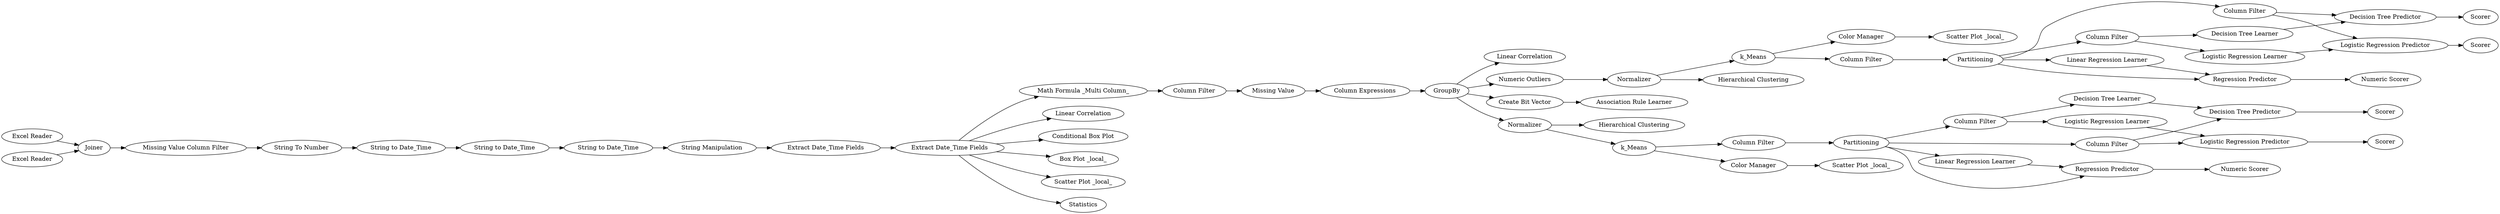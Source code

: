 digraph {
	"-3966881707359386927_53" [label="Linear Correlation"]
	"-3966881707359386927_5" [label=Joiner]
	"-3966881707359386927_8" [label="String to Date_Time"]
	"-3966881707359386927_16" [label=k_Means]
	"-3966881707359386927_36" [label="Numeric Outliers"]
	"-3966881707359386927_69" [label="Decision Tree Learner"]
	"-3966881707359386927_9" [label="String to Date_Time"]
	"-3966881707359386927_60" [label="Decision Tree Learner"]
	"-3966881707359386927_26" [label="Linear Correlation"]
	"-3966881707359386927_75" [label="Logistic Regression Predictor"]
	"-3966881707359386927_73" [label="Logistic Regression Learner"]
	"-3966881707359386927_7" [label="Missing Value Column Filter"]
	"-3966881707359386927_68" [label=Scorer]
	"-3966881707359386927_14" [label="String Manipulation"]
	"-3966881707359386927_12" [label="Extract Date_Time Fields"]
	"-3966881707359386927_44" [label="Scatter Plot _local_"]
	"-3966881707359386927_51" [label="Regression Predictor"]
	"-3966881707359386927_25" [label="Conditional Box Plot"]
	"-3966881707359386927_32" [label="Missing Value"]
	"-3966881707359386927_62" [label="Column Filter"]
	"-3966881707359386927_1" [label="Excel Reader"]
	"-3966881707359386927_40" [label="Color Manager"]
	"-3966881707359386927_29" [label=GroupBy]
	"-3966881707359386927_15" [label="Hierarchical Clustering"]
	"-3966881707359386927_57" [label="Numeric Scorer"]
	"-3966881707359386927_67" [label="Column Filter"]
	"-3966881707359386927_66" [label="Decision Tree Predictor"]
	"-3966881707359386927_50" [label="Linear Regression Learner"]
	"-3966881707359386927_74" [label=Scorer]
	"-3966881707359386927_52" [label="Numeric Scorer"]
	"-3966881707359386927_46" [label="Association Rule Learner"]
	"-3966881707359386927_56" [label="Regression Predictor"]
	"-3966881707359386927_2" [label="String To Number"]
	"-3966881707359386927_11" [label="Extract Date_Time Fields"]
	"-3966881707359386927_45" [label="Hierarchical Clustering"]
	"-3966881707359386927_22" [label="Box Plot _local_"]
	"-3966881707359386927_24" [label="Scatter Plot _local_"]
	"-3966881707359386927_38" [label=Normalizer]
	"-3966881707359386927_43" [label=k_Means]
	"-3966881707359386927_27" [label="Column Filter"]
	"-3966881707359386927_72" [label=Scorer]
	"-3966881707359386927_71" [label="Logistic Regression Predictor"]
	"-3966881707359386927_64" [label=Scorer]
	"-3966881707359386927_34" [label="Column Expressions"]
	"-3966881707359386927_55" [label="Column Filter"]
	"-3966881707359386927_54" [label="Column Filter"]
	"-3966881707359386927_59" [label="Linear Regression Learner"]
	"-3966881707359386927_42" [label="Color Manager"]
	"-3966881707359386927_58" [label=Partitioning]
	"-3966881707359386927_4" [label="Excel Reader"]
	"-3966881707359386927_28" [label="Math Formula _Multi Column_"]
	"-3966881707359386927_65" [label="Column Filter"]
	"-3966881707359386927_61" [label="Column Filter"]
	"-3966881707359386927_70" [label="Logistic Regression Learner"]
	"-3966881707359386927_39" [label="Scatter Plot _local_"]
	"-3966881707359386927_49" [label=Partitioning]
	"-3966881707359386927_3" [label="String to Date_Time"]
	"-3966881707359386927_48" [label="Create Bit Vector"]
	"-3966881707359386927_41" [label=Normalizer]
	"-3966881707359386927_10" [label=Statistics]
	"-3966881707359386927_63" [label="Decision Tree Predictor"]
	"-3966881707359386927_75" -> "-3966881707359386927_74"
	"-3966881707359386927_2" -> "-3966881707359386927_3"
	"-3966881707359386927_71" -> "-3966881707359386927_72"
	"-3966881707359386927_4" -> "-3966881707359386927_5"
	"-3966881707359386927_12" -> "-3966881707359386927_28"
	"-3966881707359386927_63" -> "-3966881707359386927_64"
	"-3966881707359386927_41" -> "-3966881707359386927_45"
	"-3966881707359386927_58" -> "-3966881707359386927_65"
	"-3966881707359386927_61" -> "-3966881707359386927_70"
	"-3966881707359386927_34" -> "-3966881707359386927_29"
	"-3966881707359386927_43" -> "-3966881707359386927_42"
	"-3966881707359386927_67" -> "-3966881707359386927_66"
	"-3966881707359386927_49" -> "-3966881707359386927_61"
	"-3966881707359386927_7" -> "-3966881707359386927_2"
	"-3966881707359386927_12" -> "-3966881707359386927_24"
	"-3966881707359386927_12" -> "-3966881707359386927_26"
	"-3966881707359386927_8" -> "-3966881707359386927_9"
	"-3966881707359386927_65" -> "-3966881707359386927_73"
	"-3966881707359386927_29" -> "-3966881707359386927_48"
	"-3966881707359386927_70" -> "-3966881707359386927_71"
	"-3966881707359386927_36" -> "-3966881707359386927_38"
	"-3966881707359386927_27" -> "-3966881707359386927_32"
	"-3966881707359386927_3" -> "-3966881707359386927_8"
	"-3966881707359386927_58" -> "-3966881707359386927_67"
	"-3966881707359386927_56" -> "-3966881707359386927_57"
	"-3966881707359386927_69" -> "-3966881707359386927_66"
	"-3966881707359386927_9" -> "-3966881707359386927_14"
	"-3966881707359386927_58" -> "-3966881707359386927_59"
	"-3966881707359386927_29" -> "-3966881707359386927_53"
	"-3966881707359386927_73" -> "-3966881707359386927_75"
	"-3966881707359386927_50" -> "-3966881707359386927_51"
	"-3966881707359386927_49" -> "-3966881707359386927_62"
	"-3966881707359386927_59" -> "-3966881707359386927_56"
	"-3966881707359386927_1" -> "-3966881707359386927_5"
	"-3966881707359386927_12" -> "-3966881707359386927_22"
	"-3966881707359386927_62" -> "-3966881707359386927_71"
	"-3966881707359386927_29" -> "-3966881707359386927_36"
	"-3966881707359386927_32" -> "-3966881707359386927_34"
	"-3966881707359386927_66" -> "-3966881707359386927_68"
	"-3966881707359386927_40" -> "-3966881707359386927_39"
	"-3966881707359386927_43" -> "-3966881707359386927_54"
	"-3966881707359386927_49" -> "-3966881707359386927_51"
	"-3966881707359386927_38" -> "-3966881707359386927_15"
	"-3966881707359386927_48" -> "-3966881707359386927_46"
	"-3966881707359386927_16" -> "-3966881707359386927_55"
	"-3966881707359386927_49" -> "-3966881707359386927_50"
	"-3966881707359386927_5" -> "-3966881707359386927_7"
	"-3966881707359386927_55" -> "-3966881707359386927_58"
	"-3966881707359386927_62" -> "-3966881707359386927_63"
	"-3966881707359386927_54" -> "-3966881707359386927_49"
	"-3966881707359386927_58" -> "-3966881707359386927_56"
	"-3966881707359386927_29" -> "-3966881707359386927_41"
	"-3966881707359386927_60" -> "-3966881707359386927_63"
	"-3966881707359386927_11" -> "-3966881707359386927_12"
	"-3966881707359386927_67" -> "-3966881707359386927_75"
	"-3966881707359386927_38" -> "-3966881707359386927_16"
	"-3966881707359386927_65" -> "-3966881707359386927_69"
	"-3966881707359386927_51" -> "-3966881707359386927_52"
	"-3966881707359386927_14" -> "-3966881707359386927_11"
	"-3966881707359386927_12" -> "-3966881707359386927_25"
	"-3966881707359386927_41" -> "-3966881707359386927_43"
	"-3966881707359386927_12" -> "-3966881707359386927_10"
	"-3966881707359386927_28" -> "-3966881707359386927_27"
	"-3966881707359386927_16" -> "-3966881707359386927_40"
	"-3966881707359386927_42" -> "-3966881707359386927_44"
	"-3966881707359386927_61" -> "-3966881707359386927_60"
	rankdir=LR
}
